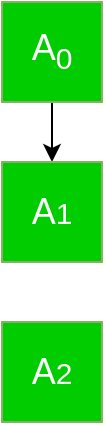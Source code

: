 <mxfile version="20.0.1" type="github">
  <diagram id="QZoD75EK2pMNKqEWIpBd" name="Page-1">
    <mxGraphModel dx="1038" dy="575" grid="1" gridSize="10" guides="1" tooltips="1" connect="1" arrows="1" fold="1" page="1" pageScale="1" pageWidth="827" pageHeight="1169" math="0" shadow="0">
      <root>
        <mxCell id="0" />
        <mxCell id="1" parent="0" />
        <mxCell id="ngBhUCR4Onw7o18NPcVE-5" style="edgeStyle=orthogonalEdgeStyle;rounded=0;orthogonalLoop=1;jettySize=auto;html=1;exitX=0.5;exitY=1;exitDx=0;exitDy=0;entryX=0.5;entryY=0;entryDx=0;entryDy=0;fontSize=18;fontColor=#FFFFFF;" edge="1" parent="1" source="ngBhUCR4Onw7o18NPcVE-1" target="ngBhUCR4Onw7o18NPcVE-2">
          <mxGeometry relative="1" as="geometry" />
        </mxCell>
        <mxCell id="ngBhUCR4Onw7o18NPcVE-1" value="&lt;font color=&quot;#ffffff&quot; style=&quot;font-size: 18px;&quot;&gt;A&lt;sub&gt;0&lt;/sub&gt;&lt;/font&gt;" style="rounded=0;whiteSpace=wrap;html=1;fillColor=#00CC00;strokeColor=#82b366;" vertex="1" parent="1">
          <mxGeometry x="150" y="130" width="50" height="50" as="geometry" />
        </mxCell>
        <mxCell id="ngBhUCR4Onw7o18NPcVE-2" value="&lt;font color=&quot;#ffffff&quot; style=&quot;font-size: 18px;&quot;&gt;A&lt;/font&gt;&lt;font color=&quot;#ffffff&quot; style=&quot;font-size: 15px;&quot;&gt;1&lt;/font&gt;" style="rounded=0;whiteSpace=wrap;html=1;fillColor=#00CC00;strokeColor=#82b366;" vertex="1" parent="1">
          <mxGeometry x="150" y="210" width="50" height="50" as="geometry" />
        </mxCell>
        <mxCell id="ngBhUCR4Onw7o18NPcVE-3" value="&lt;font color=&quot;#ffffff&quot; style=&quot;font-size: 18px;&quot;&gt;A&lt;/font&gt;&lt;font color=&quot;#ffffff&quot; style=&quot;font-size: 15px;&quot;&gt;2&lt;/font&gt;" style="rounded=0;whiteSpace=wrap;html=1;fillColor=#00CC00;strokeColor=#82b366;" vertex="1" parent="1">
          <mxGeometry x="150" y="290" width="50" height="50" as="geometry" />
        </mxCell>
      </root>
    </mxGraphModel>
  </diagram>
</mxfile>
